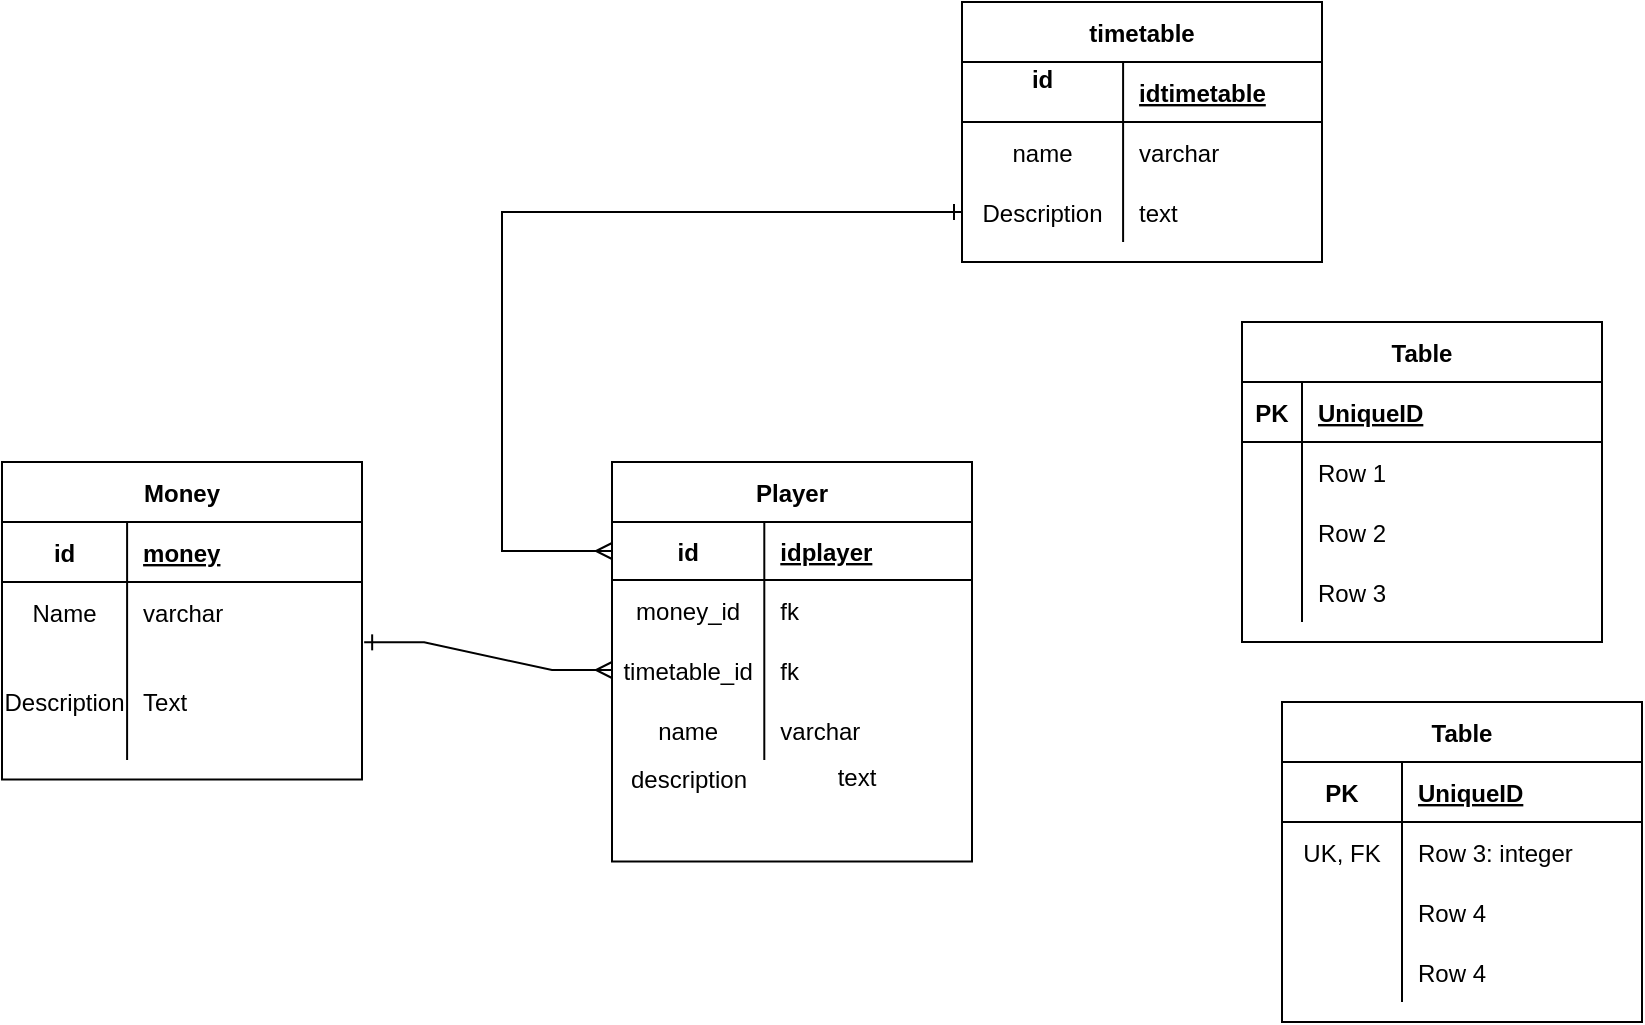 <mxfile version="15.5.8" type="github">
  <diagram id="-oKt8M-A-XIeJBn6rVSu" name="Page-1">
    <mxGraphModel dx="1221" dy="606" grid="1" gridSize="10" guides="1" tooltips="1" connect="1" arrows="1" fold="1" page="1" pageScale="1" pageWidth="300000" pageHeight="300000" math="0" shadow="0">
      <root>
        <mxCell id="0" />
        <mxCell id="1" parent="0" />
        <mxCell id="iiKmWWzBk5WKIRumK6L6-1" value="Money" style="shape=table;startSize=30;container=1;collapsible=1;childLayout=tableLayout;fixedRows=1;rowLines=0;fontStyle=1;align=center;resizeLast=1;fillColor=none;gradientColor=none;" parent="1" vertex="1">
          <mxGeometry x="110" y="360" width="180" height="158.75" as="geometry">
            <mxRectangle x="-83" y="305.25" width="65" height="30" as="alternateBounds" />
          </mxGeometry>
        </mxCell>
        <mxCell id="iiKmWWzBk5WKIRumK6L6-2" value="" style="shape=partialRectangle;collapsible=0;dropTarget=0;pointerEvents=0;fillColor=none;top=0;left=0;bottom=1;right=0;points=[[0,0.5],[1,0.5]];portConstraint=eastwest;" parent="iiKmWWzBk5WKIRumK6L6-1" vertex="1">
          <mxGeometry y="30" width="180" height="30" as="geometry" />
        </mxCell>
        <mxCell id="iiKmWWzBk5WKIRumK6L6-3" value="id" style="shape=partialRectangle;connectable=0;fillColor=none;top=0;left=0;bottom=0;right=0;fontStyle=1;overflow=hidden;" parent="iiKmWWzBk5WKIRumK6L6-2" vertex="1">
          <mxGeometry width="62.55" height="30" as="geometry">
            <mxRectangle width="62.55" height="30" as="alternateBounds" />
          </mxGeometry>
        </mxCell>
        <mxCell id="iiKmWWzBk5WKIRumK6L6-4" value="money" style="shape=partialRectangle;connectable=0;fillColor=none;top=0;left=0;bottom=0;right=0;align=left;spacingLeft=6;fontStyle=5;overflow=hidden;" parent="iiKmWWzBk5WKIRumK6L6-2" vertex="1">
          <mxGeometry x="62.55" width="117.45" height="30" as="geometry">
            <mxRectangle width="117.45" height="30" as="alternateBounds" />
          </mxGeometry>
        </mxCell>
        <mxCell id="iiKmWWzBk5WKIRumK6L6-5" value="" style="shape=partialRectangle;collapsible=0;dropTarget=0;pointerEvents=0;fillColor=none;top=0;left=0;bottom=0;right=0;points=[[0,0.5],[1,0.5]];portConstraint=eastwest;" parent="iiKmWWzBk5WKIRumK6L6-1" vertex="1">
          <mxGeometry y="60" width="180" height="30" as="geometry" />
        </mxCell>
        <mxCell id="iiKmWWzBk5WKIRumK6L6-6" value="Name" style="shape=partialRectangle;connectable=0;fillColor=none;top=0;left=0;bottom=0;right=0;editable=1;overflow=hidden;" parent="iiKmWWzBk5WKIRumK6L6-5" vertex="1">
          <mxGeometry width="62.55" height="30" as="geometry">
            <mxRectangle width="62.55" height="30" as="alternateBounds" />
          </mxGeometry>
        </mxCell>
        <mxCell id="iiKmWWzBk5WKIRumK6L6-7" value="varchar" style="shape=partialRectangle;connectable=0;fillColor=none;top=0;left=0;bottom=0;right=0;align=left;spacingLeft=6;overflow=hidden;" parent="iiKmWWzBk5WKIRumK6L6-5" vertex="1">
          <mxGeometry x="62.55" width="117.45" height="30" as="geometry">
            <mxRectangle width="117.45" height="30" as="alternateBounds" />
          </mxGeometry>
        </mxCell>
        <mxCell id="iiKmWWzBk5WKIRumK6L6-8" value="" style="shape=partialRectangle;collapsible=0;dropTarget=0;pointerEvents=0;fillColor=none;top=0;left=0;bottom=0;right=0;points=[[0,0.5],[1,0.5]];portConstraint=eastwest;" parent="iiKmWWzBk5WKIRumK6L6-1" vertex="1">
          <mxGeometry y="90" width="180" height="59" as="geometry" />
        </mxCell>
        <mxCell id="iiKmWWzBk5WKIRumK6L6-9" value="Description" style="shape=partialRectangle;connectable=0;fillColor=none;top=0;left=0;bottom=0;right=0;editable=1;overflow=hidden;" parent="iiKmWWzBk5WKIRumK6L6-8" vertex="1">
          <mxGeometry width="62.55" height="59" as="geometry">
            <mxRectangle width="62.55" height="59" as="alternateBounds" />
          </mxGeometry>
        </mxCell>
        <mxCell id="iiKmWWzBk5WKIRumK6L6-10" value="Text" style="shape=partialRectangle;connectable=0;fillColor=none;top=0;left=0;bottom=0;right=0;align=left;spacingLeft=6;overflow=hidden;" parent="iiKmWWzBk5WKIRumK6L6-8" vertex="1">
          <mxGeometry x="62.55" width="117.45" height="59" as="geometry">
            <mxRectangle width="117.45" height="59" as="alternateBounds" />
          </mxGeometry>
        </mxCell>
        <mxCell id="iiKmWWzBk5WKIRumK6L6-12" value="Player" style="shape=table;startSize=30;container=1;collapsible=1;childLayout=tableLayout;fixedRows=1;rowLines=0;fontStyle=1;align=center;resizeLast=1;fillColor=none;gradientColor=none;" parent="1" vertex="1">
          <mxGeometry x="415" y="360" width="180" height="199.75" as="geometry">
            <mxRectangle x="202" y="305.25" width="63" height="30" as="alternateBounds" />
          </mxGeometry>
        </mxCell>
        <mxCell id="iiKmWWzBk5WKIRumK6L6-13" value="" style="shape=partialRectangle;collapsible=0;dropTarget=0;pointerEvents=0;fillColor=none;top=0;left=0;bottom=1;right=0;points=[[0,0.5],[1,0.5]];portConstraint=eastwest;" parent="iiKmWWzBk5WKIRumK6L6-12" vertex="1">
          <mxGeometry y="30" width="180" height="29" as="geometry" />
        </mxCell>
        <mxCell id="iiKmWWzBk5WKIRumK6L6-14" value="id" style="shape=partialRectangle;connectable=0;fillColor=none;top=0;left=0;bottom=0;right=0;fontStyle=1;overflow=hidden;" parent="iiKmWWzBk5WKIRumK6L6-13" vertex="1">
          <mxGeometry width="76.15" height="29" as="geometry">
            <mxRectangle width="76.15" height="29" as="alternateBounds" />
          </mxGeometry>
        </mxCell>
        <mxCell id="iiKmWWzBk5WKIRumK6L6-15" value="idplayer" style="shape=partialRectangle;connectable=0;fillColor=none;top=0;left=0;bottom=0;right=0;align=left;spacingLeft=6;fontStyle=5;overflow=hidden;" parent="iiKmWWzBk5WKIRumK6L6-13" vertex="1">
          <mxGeometry x="76.15" width="103.85" height="29" as="geometry">
            <mxRectangle width="103.85" height="29" as="alternateBounds" />
          </mxGeometry>
        </mxCell>
        <mxCell id="iiKmWWzBk5WKIRumK6L6-16" value="" style="shape=partialRectangle;collapsible=0;dropTarget=0;pointerEvents=0;fillColor=none;top=0;left=0;bottom=0;right=0;points=[[0,0.5],[1,0.5]];portConstraint=eastwest;" parent="iiKmWWzBk5WKIRumK6L6-12" vertex="1">
          <mxGeometry y="59" width="180" height="30" as="geometry" />
        </mxCell>
        <mxCell id="iiKmWWzBk5WKIRumK6L6-17" value="money_id" style="shape=partialRectangle;connectable=0;fillColor=none;top=0;left=0;bottom=0;right=0;editable=1;overflow=hidden;" parent="iiKmWWzBk5WKIRumK6L6-16" vertex="1">
          <mxGeometry width="76.15" height="30" as="geometry">
            <mxRectangle width="76.15" height="30" as="alternateBounds" />
          </mxGeometry>
        </mxCell>
        <mxCell id="iiKmWWzBk5WKIRumK6L6-18" value="fk" style="shape=partialRectangle;connectable=0;fillColor=none;top=0;left=0;bottom=0;right=0;align=left;spacingLeft=6;overflow=hidden;" parent="iiKmWWzBk5WKIRumK6L6-16" vertex="1">
          <mxGeometry x="76.15" width="103.85" height="30" as="geometry">
            <mxRectangle width="103.85" height="30" as="alternateBounds" />
          </mxGeometry>
        </mxCell>
        <mxCell id="iiKmWWzBk5WKIRumK6L6-19" value="" style="shape=partialRectangle;collapsible=0;dropTarget=0;pointerEvents=0;fillColor=none;top=0;left=0;bottom=0;right=0;points=[[0,0.5],[1,0.5]];portConstraint=eastwest;" parent="iiKmWWzBk5WKIRumK6L6-12" vertex="1">
          <mxGeometry y="89" width="180" height="30" as="geometry" />
        </mxCell>
        <mxCell id="iiKmWWzBk5WKIRumK6L6-20" value="timetable_id" style="shape=partialRectangle;connectable=0;fillColor=none;top=0;left=0;bottom=0;right=0;editable=1;overflow=hidden;" parent="iiKmWWzBk5WKIRumK6L6-19" vertex="1">
          <mxGeometry width="76.15" height="30" as="geometry">
            <mxRectangle width="76.15" height="30" as="alternateBounds" />
          </mxGeometry>
        </mxCell>
        <mxCell id="iiKmWWzBk5WKIRumK6L6-21" value="fk" style="shape=partialRectangle;connectable=0;fillColor=none;top=0;left=0;bottom=0;right=0;align=left;spacingLeft=6;overflow=hidden;" parent="iiKmWWzBk5WKIRumK6L6-19" vertex="1">
          <mxGeometry x="76.15" width="103.85" height="30" as="geometry">
            <mxRectangle width="103.85" height="30" as="alternateBounds" />
          </mxGeometry>
        </mxCell>
        <mxCell id="iiKmWWzBk5WKIRumK6L6-22" value="" style="shape=partialRectangle;collapsible=0;dropTarget=0;pointerEvents=0;fillColor=none;top=0;left=0;bottom=0;right=0;points=[[0,0.5],[1,0.5]];portConstraint=eastwest;" parent="iiKmWWzBk5WKIRumK6L6-12" vertex="1">
          <mxGeometry y="119" width="180" height="30" as="geometry" />
        </mxCell>
        <mxCell id="iiKmWWzBk5WKIRumK6L6-23" value="name" style="shape=partialRectangle;connectable=0;fillColor=none;top=0;left=0;bottom=0;right=0;editable=1;overflow=hidden;" parent="iiKmWWzBk5WKIRumK6L6-22" vertex="1">
          <mxGeometry width="76.15" height="30" as="geometry">
            <mxRectangle width="76.15" height="30" as="alternateBounds" />
          </mxGeometry>
        </mxCell>
        <mxCell id="iiKmWWzBk5WKIRumK6L6-24" value="varchar" style="shape=partialRectangle;connectable=0;fillColor=none;top=0;left=0;bottom=0;right=0;align=left;spacingLeft=6;overflow=hidden;" parent="iiKmWWzBk5WKIRumK6L6-22" vertex="1">
          <mxGeometry x="76.15" width="103.85" height="30" as="geometry">
            <mxRectangle width="103.85" height="30" as="alternateBounds" />
          </mxGeometry>
        </mxCell>
        <mxCell id="iiKmWWzBk5WKIRumK6L6-25" value="" style="edgeStyle=entityRelationEdgeStyle;fontSize=12;html=1;endArrow=ERmany;endFill=0;rounded=0;exitX=1.006;exitY=0.003;exitDx=0;exitDy=0;exitPerimeter=0;entryX=0;entryY=0.5;entryDx=0;entryDy=0;startArrow=ERone;startFill=0;" parent="1" source="iiKmWWzBk5WKIRumK6L6-8" target="iiKmWWzBk5WKIRumK6L6-19" edge="1">
          <mxGeometry width="100" height="100" relative="1" as="geometry">
            <mxPoint x="274" y="652" as="sourcePoint" />
            <mxPoint x="416" y="438" as="targetPoint" />
          </mxGeometry>
        </mxCell>
        <mxCell id="iiKmWWzBk5WKIRumK6L6-26" value="timetable" style="shape=table;startSize=30;container=1;collapsible=1;childLayout=tableLayout;fixedRows=1;rowLines=0;fontStyle=1;align=center;resizeLast=1;fillColor=none;gradientColor=none;" parent="1" vertex="1">
          <mxGeometry x="590" y="130" width="180" height="130" as="geometry" />
        </mxCell>
        <mxCell id="iiKmWWzBk5WKIRumK6L6-27" value="" style="shape=partialRectangle;collapsible=0;dropTarget=0;pointerEvents=0;fillColor=none;top=0;left=0;bottom=1;right=0;points=[[0,0.5],[1,0.5]];portConstraint=eastwest;" parent="iiKmWWzBk5WKIRumK6L6-26" vertex="1">
          <mxGeometry y="30" width="180" height="30" as="geometry" />
        </mxCell>
        <mxCell id="iiKmWWzBk5WKIRumK6L6-28" value="id&#xa;" style="shape=partialRectangle;connectable=0;fillColor=none;top=0;left=0;bottom=0;right=0;fontStyle=1;overflow=hidden;" parent="iiKmWWzBk5WKIRumK6L6-27" vertex="1">
          <mxGeometry width="80.55" height="30" as="geometry">
            <mxRectangle width="80.55" height="30" as="alternateBounds" />
          </mxGeometry>
        </mxCell>
        <mxCell id="iiKmWWzBk5WKIRumK6L6-29" value="idtimetable" style="shape=partialRectangle;connectable=0;fillColor=none;top=0;left=0;bottom=0;right=0;align=left;spacingLeft=6;fontStyle=5;overflow=hidden;" parent="iiKmWWzBk5WKIRumK6L6-27" vertex="1">
          <mxGeometry x="80.55" width="99.45" height="30" as="geometry">
            <mxRectangle width="99.45" height="30" as="alternateBounds" />
          </mxGeometry>
        </mxCell>
        <mxCell id="iiKmWWzBk5WKIRumK6L6-30" value="" style="shape=partialRectangle;collapsible=0;dropTarget=0;pointerEvents=0;fillColor=none;top=0;left=0;bottom=0;right=0;points=[[0,0.5],[1,0.5]];portConstraint=eastwest;" parent="iiKmWWzBk5WKIRumK6L6-26" vertex="1">
          <mxGeometry y="60" width="180" height="30" as="geometry" />
        </mxCell>
        <mxCell id="iiKmWWzBk5WKIRumK6L6-31" value="name" style="shape=partialRectangle;connectable=0;fillColor=none;top=0;left=0;bottom=0;right=0;editable=1;overflow=hidden;" parent="iiKmWWzBk5WKIRumK6L6-30" vertex="1">
          <mxGeometry width="80.55" height="30" as="geometry">
            <mxRectangle width="80.55" height="30" as="alternateBounds" />
          </mxGeometry>
        </mxCell>
        <mxCell id="iiKmWWzBk5WKIRumK6L6-32" value="varchar" style="shape=partialRectangle;connectable=0;fillColor=none;top=0;left=0;bottom=0;right=0;align=left;spacingLeft=6;overflow=hidden;" parent="iiKmWWzBk5WKIRumK6L6-30" vertex="1">
          <mxGeometry x="80.55" width="99.45" height="30" as="geometry">
            <mxRectangle width="99.45" height="30" as="alternateBounds" />
          </mxGeometry>
        </mxCell>
        <mxCell id="iiKmWWzBk5WKIRumK6L6-33" value="" style="shape=partialRectangle;collapsible=0;dropTarget=0;pointerEvents=0;fillColor=none;top=0;left=0;bottom=0;right=0;points=[[0,0.5],[1,0.5]];portConstraint=eastwest;" parent="iiKmWWzBk5WKIRumK6L6-26" vertex="1">
          <mxGeometry y="90" width="180" height="30" as="geometry" />
        </mxCell>
        <mxCell id="iiKmWWzBk5WKIRumK6L6-34" value="Description" style="shape=partialRectangle;connectable=0;fillColor=none;top=0;left=0;bottom=0;right=0;editable=1;overflow=hidden;" parent="iiKmWWzBk5WKIRumK6L6-33" vertex="1">
          <mxGeometry width="80.55" height="30" as="geometry">
            <mxRectangle width="80.55" height="30" as="alternateBounds" />
          </mxGeometry>
        </mxCell>
        <mxCell id="iiKmWWzBk5WKIRumK6L6-35" value="text" style="shape=partialRectangle;connectable=0;fillColor=none;top=0;left=0;bottom=0;right=0;align=left;spacingLeft=6;overflow=hidden;" parent="iiKmWWzBk5WKIRumK6L6-33" vertex="1">
          <mxGeometry x="80.55" width="99.45" height="30" as="geometry">
            <mxRectangle width="99.45" height="30" as="alternateBounds" />
          </mxGeometry>
        </mxCell>
        <mxCell id="iiKmWWzBk5WKIRumK6L6-36" value="" style="edgeStyle=elbowEdgeStyle;fontSize=12;html=1;endArrow=ERmany;endFill=0;rounded=0;exitX=0;exitY=0.5;exitDx=0;exitDy=0;entryX=0;entryY=0.5;entryDx=0;entryDy=0;startArrow=ERone;startFill=0;" parent="1" source="iiKmWWzBk5WKIRumK6L6-33" target="iiKmWWzBk5WKIRumK6L6-13" edge="1">
          <mxGeometry width="100" height="100" relative="1" as="geometry">
            <mxPoint x="334" y="351" as="sourcePoint" />
            <mxPoint x="365" y="298" as="targetPoint" />
            <Array as="points">
              <mxPoint x="360" y="314" />
            </Array>
          </mxGeometry>
        </mxCell>
        <mxCell id="iiKmWWzBk5WKIRumK6L6-37" value="description" style="text;html=1;align=center;verticalAlign=middle;resizable=0;points=[];autosize=1;strokeColor=none;fillColor=none;" parent="1" vertex="1">
          <mxGeometry x="419" y="510" width="68" height="18" as="geometry" />
        </mxCell>
        <mxCell id="iiKmWWzBk5WKIRumK6L6-38" value="text" style="text;html=1;align=center;verticalAlign=middle;resizable=0;points=[];autosize=1;strokeColor=none;fillColor=none;" parent="1" vertex="1">
          <mxGeometry x="522" y="509" width="29" height="18" as="geometry" />
        </mxCell>
        <mxCell id="jkiswng4xukaDc3kLj3M-1" value="Table" style="shape=table;startSize=30;container=1;collapsible=1;childLayout=tableLayout;fixedRows=1;rowLines=0;fontStyle=1;align=center;resizeLast=1;" vertex="1" parent="1">
          <mxGeometry x="730" y="290" width="180" height="160" as="geometry" />
        </mxCell>
        <mxCell id="jkiswng4xukaDc3kLj3M-2" value="" style="shape=partialRectangle;collapsible=0;dropTarget=0;pointerEvents=0;fillColor=none;top=0;left=0;bottom=1;right=0;points=[[0,0.5],[1,0.5]];portConstraint=eastwest;" vertex="1" parent="jkiswng4xukaDc3kLj3M-1">
          <mxGeometry y="30" width="180" height="30" as="geometry" />
        </mxCell>
        <mxCell id="jkiswng4xukaDc3kLj3M-3" value="PK" style="shape=partialRectangle;connectable=0;fillColor=none;top=0;left=0;bottom=0;right=0;fontStyle=1;overflow=hidden;" vertex="1" parent="jkiswng4xukaDc3kLj3M-2">
          <mxGeometry width="30" height="30" as="geometry">
            <mxRectangle width="30" height="30" as="alternateBounds" />
          </mxGeometry>
        </mxCell>
        <mxCell id="jkiswng4xukaDc3kLj3M-4" value="UniqueID" style="shape=partialRectangle;connectable=0;fillColor=none;top=0;left=0;bottom=0;right=0;align=left;spacingLeft=6;fontStyle=5;overflow=hidden;" vertex="1" parent="jkiswng4xukaDc3kLj3M-2">
          <mxGeometry x="30" width="150" height="30" as="geometry">
            <mxRectangle width="150" height="30" as="alternateBounds" />
          </mxGeometry>
        </mxCell>
        <mxCell id="jkiswng4xukaDc3kLj3M-5" value="" style="shape=partialRectangle;collapsible=0;dropTarget=0;pointerEvents=0;fillColor=none;top=0;left=0;bottom=0;right=0;points=[[0,0.5],[1,0.5]];portConstraint=eastwest;" vertex="1" parent="jkiswng4xukaDc3kLj3M-1">
          <mxGeometry y="60" width="180" height="30" as="geometry" />
        </mxCell>
        <mxCell id="jkiswng4xukaDc3kLj3M-6" value="" style="shape=partialRectangle;connectable=0;fillColor=none;top=0;left=0;bottom=0;right=0;editable=1;overflow=hidden;" vertex="1" parent="jkiswng4xukaDc3kLj3M-5">
          <mxGeometry width="30" height="30" as="geometry">
            <mxRectangle width="30" height="30" as="alternateBounds" />
          </mxGeometry>
        </mxCell>
        <mxCell id="jkiswng4xukaDc3kLj3M-7" value="Row 1" style="shape=partialRectangle;connectable=0;fillColor=none;top=0;left=0;bottom=0;right=0;align=left;spacingLeft=6;overflow=hidden;" vertex="1" parent="jkiswng4xukaDc3kLj3M-5">
          <mxGeometry x="30" width="150" height="30" as="geometry">
            <mxRectangle width="150" height="30" as="alternateBounds" />
          </mxGeometry>
        </mxCell>
        <mxCell id="jkiswng4xukaDc3kLj3M-8" value="" style="shape=partialRectangle;collapsible=0;dropTarget=0;pointerEvents=0;fillColor=none;top=0;left=0;bottom=0;right=0;points=[[0,0.5],[1,0.5]];portConstraint=eastwest;" vertex="1" parent="jkiswng4xukaDc3kLj3M-1">
          <mxGeometry y="90" width="180" height="30" as="geometry" />
        </mxCell>
        <mxCell id="jkiswng4xukaDc3kLj3M-9" value="" style="shape=partialRectangle;connectable=0;fillColor=none;top=0;left=0;bottom=0;right=0;editable=1;overflow=hidden;" vertex="1" parent="jkiswng4xukaDc3kLj3M-8">
          <mxGeometry width="30" height="30" as="geometry">
            <mxRectangle width="30" height="30" as="alternateBounds" />
          </mxGeometry>
        </mxCell>
        <mxCell id="jkiswng4xukaDc3kLj3M-10" value="Row 2" style="shape=partialRectangle;connectable=0;fillColor=none;top=0;left=0;bottom=0;right=0;align=left;spacingLeft=6;overflow=hidden;" vertex="1" parent="jkiswng4xukaDc3kLj3M-8">
          <mxGeometry x="30" width="150" height="30" as="geometry">
            <mxRectangle width="150" height="30" as="alternateBounds" />
          </mxGeometry>
        </mxCell>
        <mxCell id="jkiswng4xukaDc3kLj3M-11" value="" style="shape=partialRectangle;collapsible=0;dropTarget=0;pointerEvents=0;fillColor=none;top=0;left=0;bottom=0;right=0;points=[[0,0.5],[1,0.5]];portConstraint=eastwest;" vertex="1" parent="jkiswng4xukaDc3kLj3M-1">
          <mxGeometry y="120" width="180" height="30" as="geometry" />
        </mxCell>
        <mxCell id="jkiswng4xukaDc3kLj3M-12" value="" style="shape=partialRectangle;connectable=0;fillColor=none;top=0;left=0;bottom=0;right=0;editable=1;overflow=hidden;" vertex="1" parent="jkiswng4xukaDc3kLj3M-11">
          <mxGeometry width="30" height="30" as="geometry">
            <mxRectangle width="30" height="30" as="alternateBounds" />
          </mxGeometry>
        </mxCell>
        <mxCell id="jkiswng4xukaDc3kLj3M-13" value="Row 3" style="shape=partialRectangle;connectable=0;fillColor=none;top=0;left=0;bottom=0;right=0;align=left;spacingLeft=6;overflow=hidden;" vertex="1" parent="jkiswng4xukaDc3kLj3M-11">
          <mxGeometry x="30" width="150" height="30" as="geometry">
            <mxRectangle width="150" height="30" as="alternateBounds" />
          </mxGeometry>
        </mxCell>
        <mxCell id="jkiswng4xukaDc3kLj3M-14" value="Table" style="shape=table;startSize=30;container=1;collapsible=1;childLayout=tableLayout;fixedRows=1;rowLines=0;fontStyle=1;align=center;resizeLast=1;" vertex="1" parent="1">
          <mxGeometry x="750" y="480" width="180" height="160" as="geometry" />
        </mxCell>
        <mxCell id="jkiswng4xukaDc3kLj3M-18" value="" style="shape=partialRectangle;collapsible=0;dropTarget=0;pointerEvents=0;fillColor=none;top=0;left=0;bottom=1;right=0;points=[[0,0.5],[1,0.5]];portConstraint=eastwest;" vertex="1" parent="jkiswng4xukaDc3kLj3M-14">
          <mxGeometry y="30" width="180" height="30" as="geometry" />
        </mxCell>
        <mxCell id="jkiswng4xukaDc3kLj3M-19" value="PK" style="shape=partialRectangle;connectable=0;fillColor=none;top=0;left=0;bottom=0;right=0;fontStyle=1;overflow=hidden;" vertex="1" parent="jkiswng4xukaDc3kLj3M-18">
          <mxGeometry width="60" height="30" as="geometry">
            <mxRectangle width="60" height="30" as="alternateBounds" />
          </mxGeometry>
        </mxCell>
        <mxCell id="jkiswng4xukaDc3kLj3M-20" value="UniqueID" style="shape=partialRectangle;connectable=0;fillColor=none;top=0;left=0;bottom=0;right=0;align=left;spacingLeft=6;fontStyle=5;overflow=hidden;" vertex="1" parent="jkiswng4xukaDc3kLj3M-18">
          <mxGeometry x="60" width="120" height="30" as="geometry">
            <mxRectangle width="120" height="30" as="alternateBounds" />
          </mxGeometry>
        </mxCell>
        <mxCell id="jkiswng4xukaDc3kLj3M-21" value="" style="shape=partialRectangle;collapsible=0;dropTarget=0;pointerEvents=0;fillColor=none;top=0;left=0;bottom=0;right=0;points=[[0,0.5],[1,0.5]];portConstraint=eastwest;" vertex="1" parent="jkiswng4xukaDc3kLj3M-14">
          <mxGeometry y="60" width="180" height="30" as="geometry" />
        </mxCell>
        <mxCell id="jkiswng4xukaDc3kLj3M-22" value="UK, FK" style="shape=partialRectangle;connectable=0;fillColor=none;top=0;left=0;bottom=0;right=0;editable=1;overflow=hidden;" vertex="1" parent="jkiswng4xukaDc3kLj3M-21">
          <mxGeometry width="60" height="30" as="geometry">
            <mxRectangle width="60" height="30" as="alternateBounds" />
          </mxGeometry>
        </mxCell>
        <mxCell id="jkiswng4xukaDc3kLj3M-23" value="Row 3: integer" style="shape=partialRectangle;connectable=0;fillColor=none;top=0;left=0;bottom=0;right=0;align=left;spacingLeft=6;overflow=hidden;" vertex="1" parent="jkiswng4xukaDc3kLj3M-21">
          <mxGeometry x="60" width="120" height="30" as="geometry">
            <mxRectangle width="120" height="30" as="alternateBounds" />
          </mxGeometry>
        </mxCell>
        <mxCell id="jkiswng4xukaDc3kLj3M-24" value="" style="shape=partialRectangle;collapsible=0;dropTarget=0;pointerEvents=0;fillColor=none;top=0;left=0;bottom=0;right=0;points=[[0,0.5],[1,0.5]];portConstraint=eastwest;" vertex="1" parent="jkiswng4xukaDc3kLj3M-14">
          <mxGeometry y="90" width="180" height="30" as="geometry" />
        </mxCell>
        <mxCell id="jkiswng4xukaDc3kLj3M-25" value="" style="shape=partialRectangle;connectable=0;fillColor=none;top=0;left=0;bottom=0;right=0;editable=1;overflow=hidden;" vertex="1" parent="jkiswng4xukaDc3kLj3M-24">
          <mxGeometry width="60" height="30" as="geometry">
            <mxRectangle width="60" height="30" as="alternateBounds" />
          </mxGeometry>
        </mxCell>
        <mxCell id="jkiswng4xukaDc3kLj3M-26" value="Row 4" style="shape=partialRectangle;connectable=0;fillColor=none;top=0;left=0;bottom=0;right=0;align=left;spacingLeft=6;overflow=hidden;" vertex="1" parent="jkiswng4xukaDc3kLj3M-24">
          <mxGeometry x="60" width="120" height="30" as="geometry">
            <mxRectangle width="120" height="30" as="alternateBounds" />
          </mxGeometry>
        </mxCell>
        <mxCell id="jkiswng4xukaDc3kLj3M-27" value="" style="shape=partialRectangle;collapsible=0;dropTarget=0;pointerEvents=0;fillColor=none;top=0;left=0;bottom=0;right=0;points=[[0,0.5],[1,0.5]];portConstraint=eastwest;" vertex="1" parent="jkiswng4xukaDc3kLj3M-14">
          <mxGeometry y="120" width="180" height="30" as="geometry" />
        </mxCell>
        <mxCell id="jkiswng4xukaDc3kLj3M-28" value="" style="shape=partialRectangle;connectable=0;fillColor=none;top=0;left=0;bottom=0;right=0;editable=1;overflow=hidden;" vertex="1" parent="jkiswng4xukaDc3kLj3M-27">
          <mxGeometry width="60" height="30" as="geometry">
            <mxRectangle width="60" height="30" as="alternateBounds" />
          </mxGeometry>
        </mxCell>
        <mxCell id="jkiswng4xukaDc3kLj3M-29" value="Row 4" style="shape=partialRectangle;connectable=0;fillColor=none;top=0;left=0;bottom=0;right=0;align=left;spacingLeft=6;overflow=hidden;" vertex="1" parent="jkiswng4xukaDc3kLj3M-27">
          <mxGeometry x="60" width="120" height="30" as="geometry">
            <mxRectangle width="120" height="30" as="alternateBounds" />
          </mxGeometry>
        </mxCell>
      </root>
    </mxGraphModel>
  </diagram>
</mxfile>

